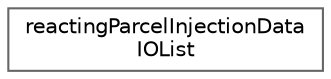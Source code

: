 digraph "Graphical Class Hierarchy"
{
 // LATEX_PDF_SIZE
  bgcolor="transparent";
  edge [fontname=Helvetica,fontsize=10,labelfontname=Helvetica,labelfontsize=10];
  node [fontname=Helvetica,fontsize=10,shape=box,height=0.2,width=0.4];
  rankdir="LR";
  Node0 [id="Node000000",label="reactingParcelInjectionData\lIOList",height=0.2,width=0.4,color="grey40", fillcolor="white", style="filled",URL="$classFoam_1_1reactingParcelInjectionDataIOList.html",tooltip=" "];
}

